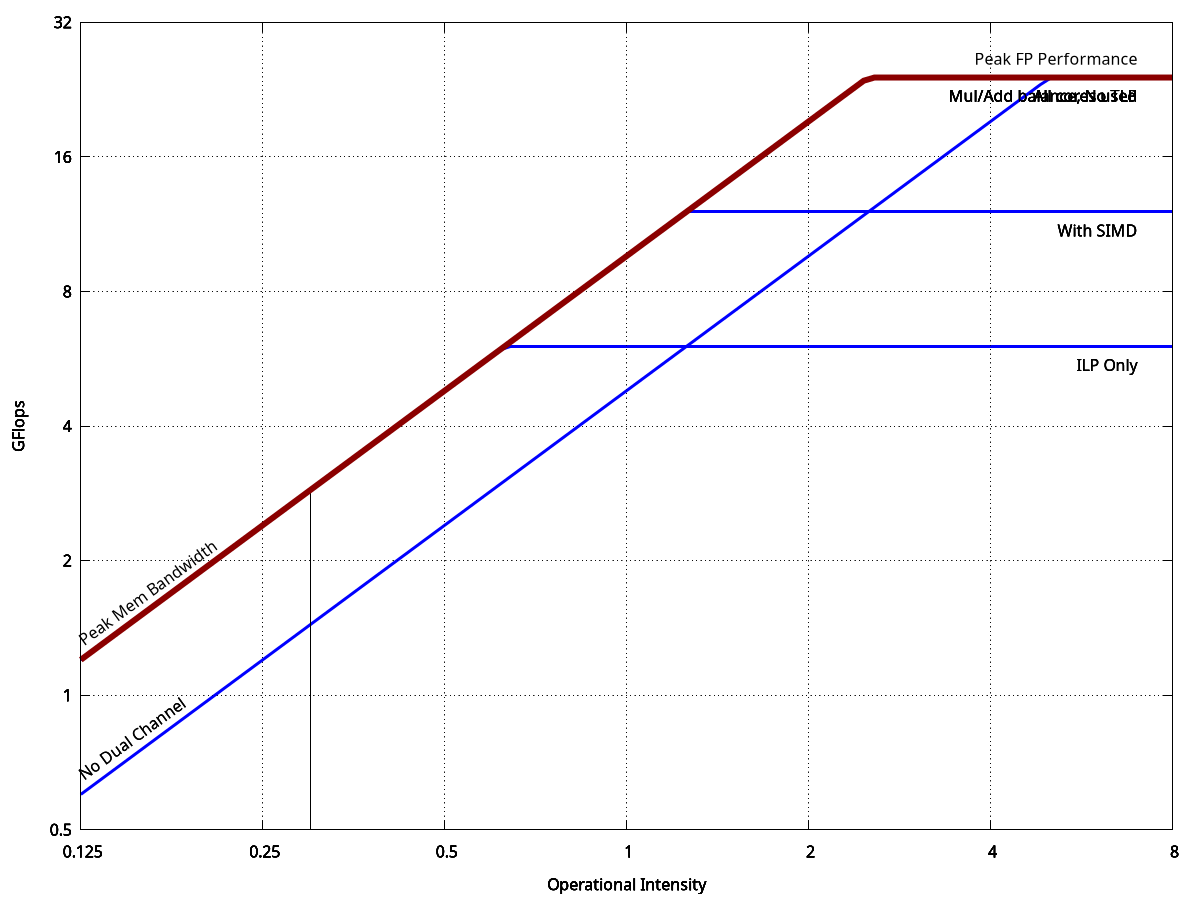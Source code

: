 # initial config
set term postscript eps enhanced
set output 'roofline.eps'
set nokey
set grid layerdefault   linetype 0 linewidth 1.000,  linetype 0 linewidth 1.000

set xlabel "Operational Intensity"
set ylabel "GFlops"

# sets log base 2 scale for both axes
set logscale x 2
set logscale y 2

AI_FILE = "shallow_arithmetic_intensity.dat"
# label offsets
L_MEM_X=0.125
L_MEM_ANG=36

# ragen of each axis
MAX_X=8
MIN_Y=0.5
MAX_Y=32
set xrange [0.125:MAX_X]
set yrange [MIN_Y:MAX_Y]

# CPU CONSTANTS
# For single core of Xeon E5-2697 v2 (Archer), as measured with 
# the Intel MKL version of linpack
PEAK_GFLOPS=24.1
NUM_CORES=1

#ceilings
C_ALL_CORES		= 1
C_MUL_ADD_BAL	= NUM_CORES
C_SIMD			= 2 * C_MUL_ADD_BAL
C_ILP_ONLY		= 2 * C_SIMD

# MEM CONSTANTS
# For single core of Xeon E5-2697 v2 (Archer) as measured with STREAM
# with arrays of 15M elements. Therefore, this is bandwidth to 
# main memory, not cache.
PEAK_MEM_BW=9.6
NUM_CHANNELS=2
# first ceiling, without multiple memory channels
C_NO_MULTI_CHANNEL	= NUM_CHANNELS

# FUNCTIONS
mem_roof(x)	= x * PEAK_MEM_BW
cpu_roof	= PEAK_GFLOPS
min(x, y)	= (x < y) ? x : y

cpu_ceiling(x, y)	= min(mem_roof(x), y)
mem_ceiling(x)		= min(x, PEAK_GFLOPS)
roofline(x, y)		= cpu_ceiling(x, y)

# LINE STYLES
LINE_ROOF=1
LINE_CEIL=2
set style line LINE_ROOF	lt 1 lw 6 lc rgb "#8B0000"
set style line LINE_CEIL	lt 1 lw 3 lc rgb "blue"

# PLOTS
set multiplot


# CPU CEILINGS
# All cores (same as roofline)
set label 3 "All cores used" at (MAX_X-1),(cpu_roof/1.1) right
plot cpu_ceiling(x, cpu_roof / C_ALL_CORES) ls LINE_CEIL

# MUL/ADD balance / only 1 core
set label 4 "Mul/Add balance, No TLP" at (MAX_X-1),((cpu_roof / C_MUL_ADD_BAL)/1.1) right
plot cpu_ceiling(x, cpu_roof / C_MUL_ADD_BAL) ls LINE_CEIL

# SIMD
set label 5 "With SIMD" at (MAX_X-1),((cpu_roof / C_SIMD)/1.1) right
plot cpu_ceiling(x, cpu_roof / C_SIMD) ls LINE_CEIL

# No paralellism
set label 6 "ILP Only" at (MAX_X-1),((cpu_roof / C_ILP_ONLY)/1.1) right
plot cpu_ceiling(x, cpu_roof / C_ILP_ONLY) ls LINE_CEIL

# MEM CEILINGS
# No dual channel
set label 7 "No Dual Channel" at (L_MEM_X),(mem_roof(L_MEM_X)/C_NO_MULTI_CHANNEL*1.1) rotate by L_MEM_ANG
plot mem_ceiling(mem_roof(x) / C_NO_MULTI_CHANNEL) ls LINE_CEIL

# First loop nest of shallow has AI = 0.3
set arrow from 0.3,MIN_Y to 0.3,mem_roof(0.3) nohead

# ROOFLINE
set label 1 "Peak FP Performance" at (MAX_X-1),(PEAK_GFLOPS*1.1) right
set label 2 "Peak Mem Bandwidth" at L_MEM_X,mem_roof(L_MEM_X)*1.1 rotate by L_MEM_ANG
plot roofline(x, cpu_roof) ls LINE_ROOF

unset multiplot
